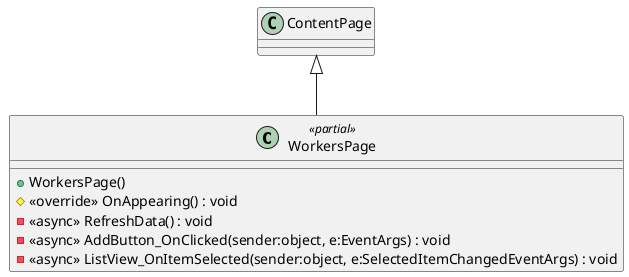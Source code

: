 @startuml
class WorkersPage <<partial>> {
    + WorkersPage()
    # <<override>> OnAppearing() : void
    - <<async>> RefreshData() : void
    - <<async>> AddButton_OnClicked(sender:object, e:EventArgs) : void
    - <<async>> ListView_OnItemSelected(sender:object, e:SelectedItemChangedEventArgs) : void
}
ContentPage <|-- WorkersPage
@enduml
